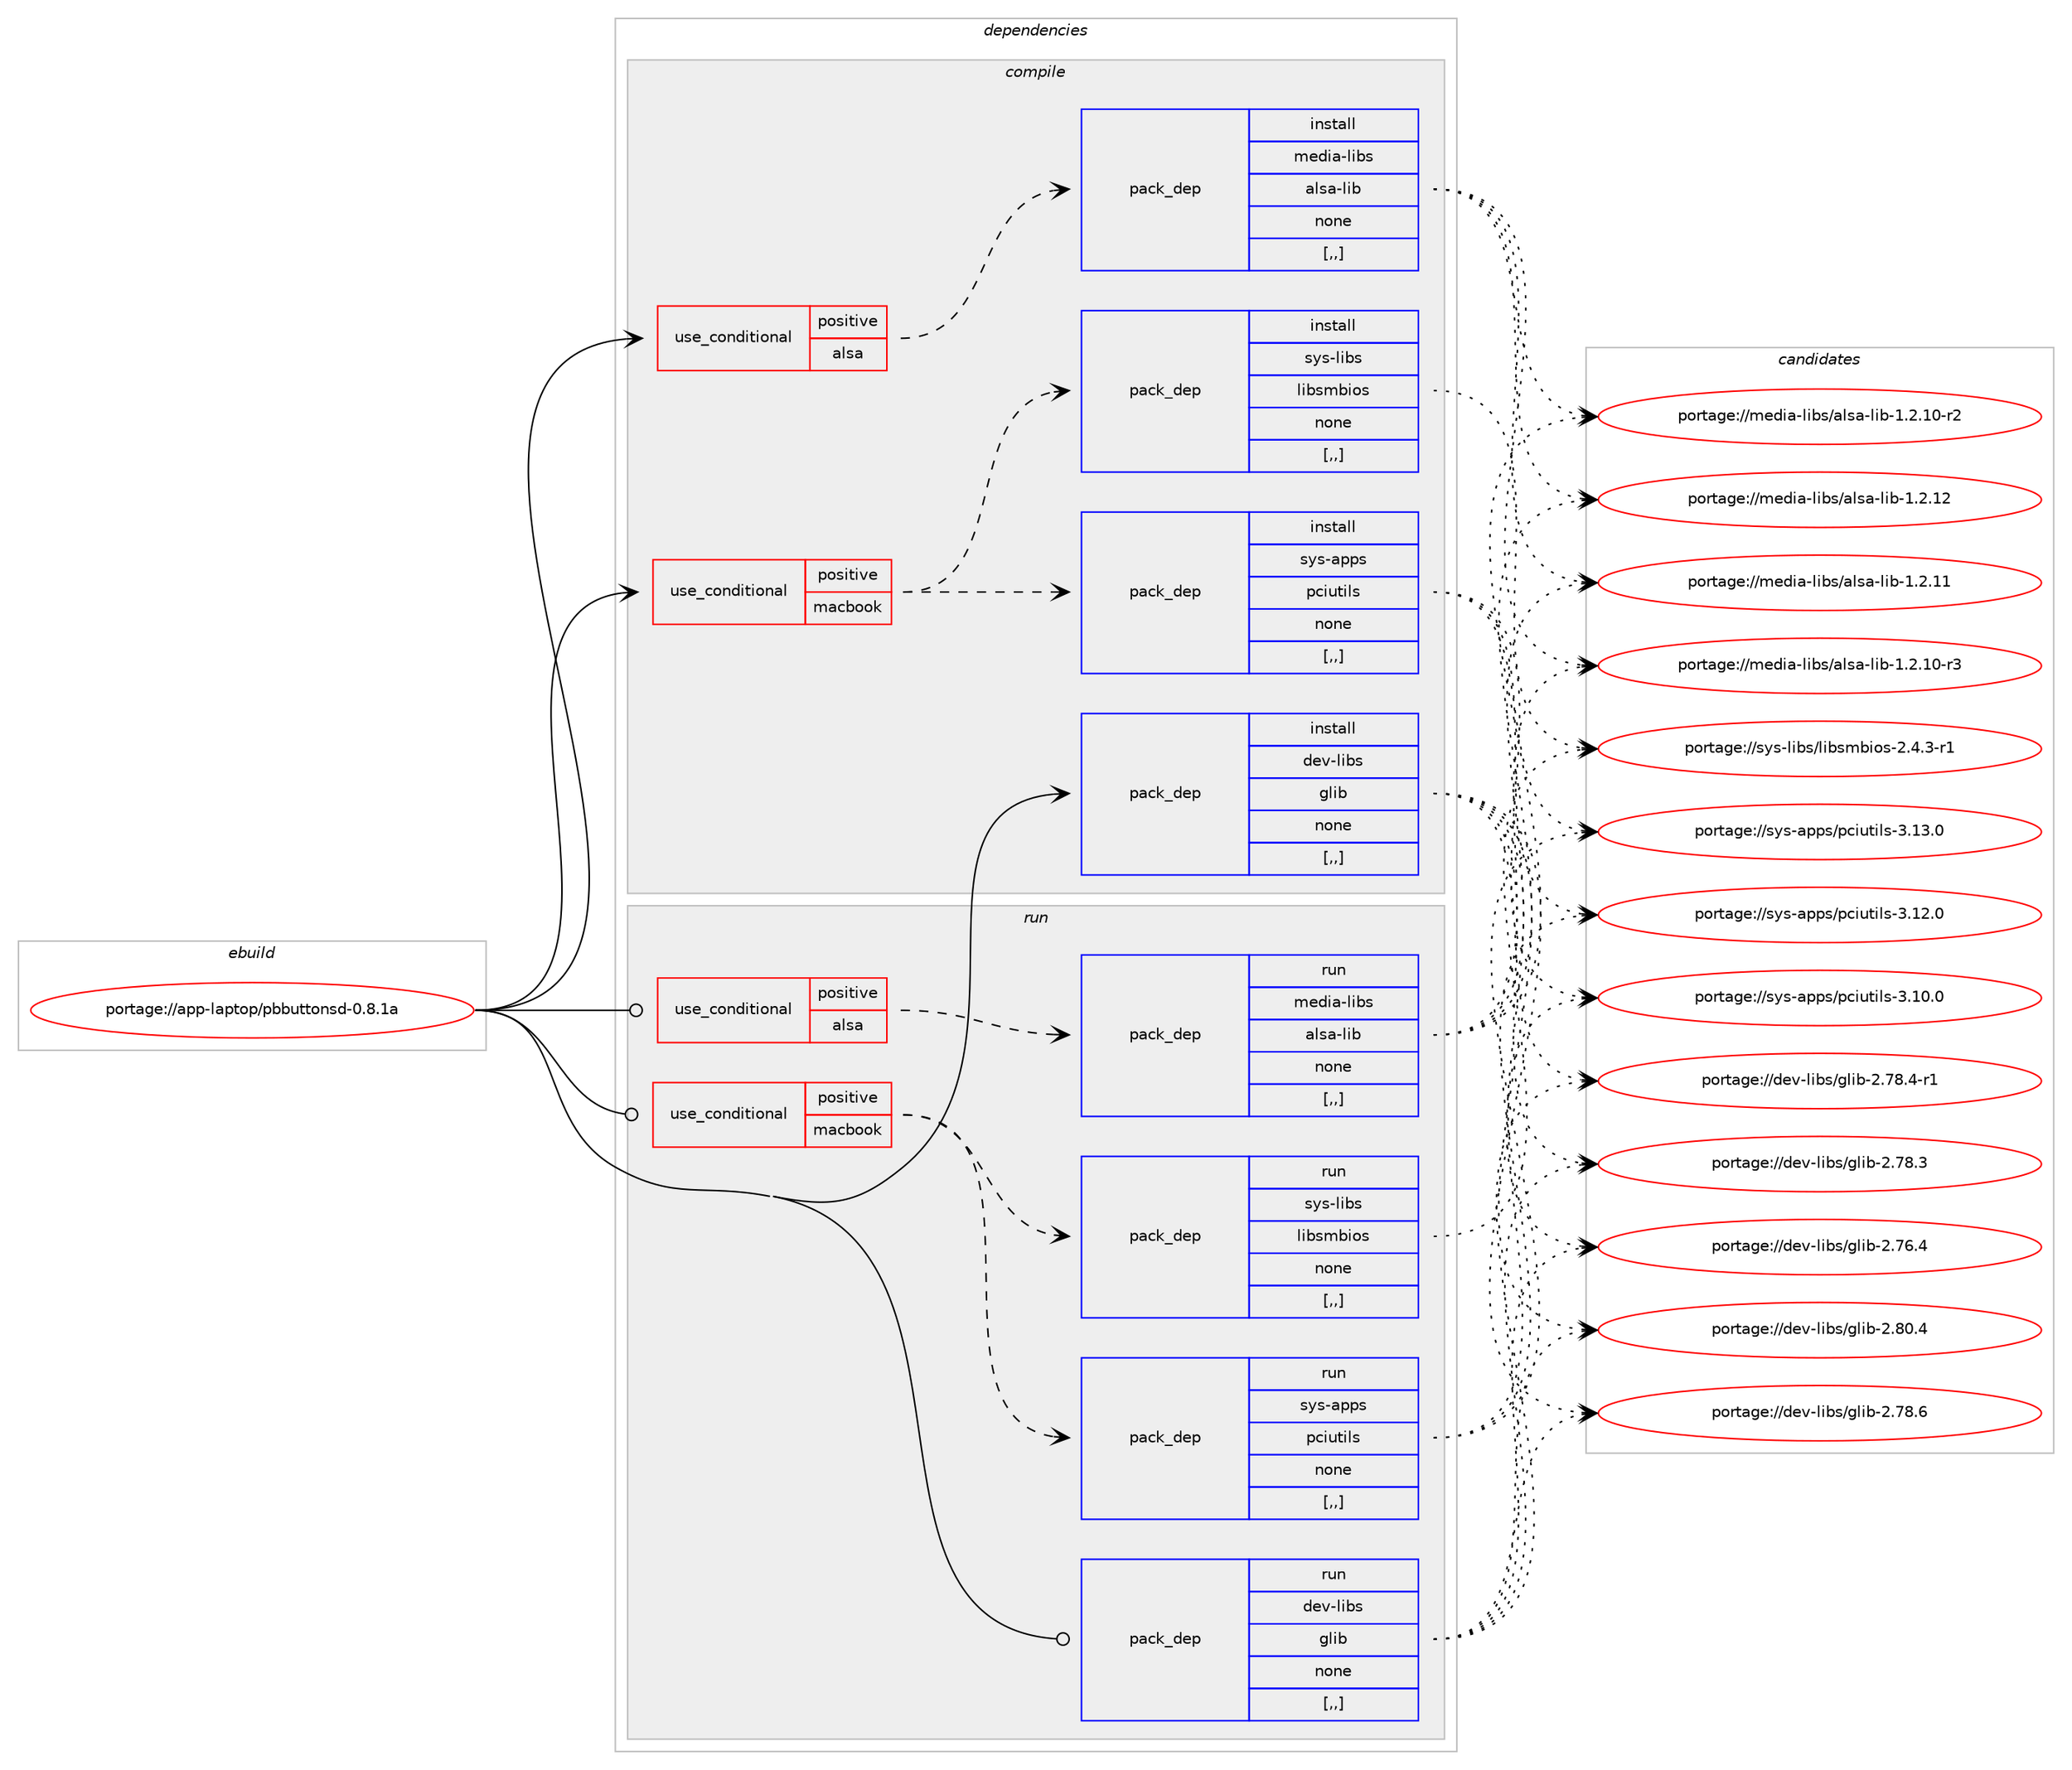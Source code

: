 digraph prolog {

# *************
# Graph options
# *************

newrank=true;
concentrate=true;
compound=true;
graph [rankdir=LR,fontname=Helvetica,fontsize=10,ranksep=1.5];#, ranksep=2.5, nodesep=0.2];
edge  [arrowhead=vee];
node  [fontname=Helvetica,fontsize=10];

# **********
# The ebuild
# **********

subgraph cluster_leftcol {
color=gray;
label=<<i>ebuild</i>>;
id [label="portage://app-laptop/pbbuttonsd-0.8.1a", color=red, width=4, href="../app-laptop/pbbuttonsd-0.8.1a.svg"];
}

# ****************
# The dependencies
# ****************

subgraph cluster_midcol {
color=gray;
label=<<i>dependencies</i>>;
subgraph cluster_compile {
fillcolor="#eeeeee";
style=filled;
label=<<i>compile</i>>;
subgraph cond141220 {
dependency532704 [label=<<TABLE BORDER="0" CELLBORDER="1" CELLSPACING="0" CELLPADDING="4"><TR><TD ROWSPAN="3" CELLPADDING="10">use_conditional</TD></TR><TR><TD>positive</TD></TR><TR><TD>alsa</TD></TR></TABLE>>, shape=none, color=red];
subgraph pack387501 {
dependency532705 [label=<<TABLE BORDER="0" CELLBORDER="1" CELLSPACING="0" CELLPADDING="4" WIDTH="220"><TR><TD ROWSPAN="6" CELLPADDING="30">pack_dep</TD></TR><TR><TD WIDTH="110">install</TD></TR><TR><TD>media-libs</TD></TR><TR><TD>alsa-lib</TD></TR><TR><TD>none</TD></TR><TR><TD>[,,]</TD></TR></TABLE>>, shape=none, color=blue];
}
dependency532704:e -> dependency532705:w [weight=20,style="dashed",arrowhead="vee"];
}
id:e -> dependency532704:w [weight=20,style="solid",arrowhead="vee"];
subgraph cond141221 {
dependency532706 [label=<<TABLE BORDER="0" CELLBORDER="1" CELLSPACING="0" CELLPADDING="4"><TR><TD ROWSPAN="3" CELLPADDING="10">use_conditional</TD></TR><TR><TD>positive</TD></TR><TR><TD>macbook</TD></TR></TABLE>>, shape=none, color=red];
subgraph pack387502 {
dependency532707 [label=<<TABLE BORDER="0" CELLBORDER="1" CELLSPACING="0" CELLPADDING="4" WIDTH="220"><TR><TD ROWSPAN="6" CELLPADDING="30">pack_dep</TD></TR><TR><TD WIDTH="110">install</TD></TR><TR><TD>sys-apps</TD></TR><TR><TD>pciutils</TD></TR><TR><TD>none</TD></TR><TR><TD>[,,]</TD></TR></TABLE>>, shape=none, color=blue];
}
dependency532706:e -> dependency532707:w [weight=20,style="dashed",arrowhead="vee"];
subgraph pack387503 {
dependency532708 [label=<<TABLE BORDER="0" CELLBORDER="1" CELLSPACING="0" CELLPADDING="4" WIDTH="220"><TR><TD ROWSPAN="6" CELLPADDING="30">pack_dep</TD></TR><TR><TD WIDTH="110">install</TD></TR><TR><TD>sys-libs</TD></TR><TR><TD>libsmbios</TD></TR><TR><TD>none</TD></TR><TR><TD>[,,]</TD></TR></TABLE>>, shape=none, color=blue];
}
dependency532706:e -> dependency532708:w [weight=20,style="dashed",arrowhead="vee"];
}
id:e -> dependency532706:w [weight=20,style="solid",arrowhead="vee"];
subgraph pack387504 {
dependency532709 [label=<<TABLE BORDER="0" CELLBORDER="1" CELLSPACING="0" CELLPADDING="4" WIDTH="220"><TR><TD ROWSPAN="6" CELLPADDING="30">pack_dep</TD></TR><TR><TD WIDTH="110">install</TD></TR><TR><TD>dev-libs</TD></TR><TR><TD>glib</TD></TR><TR><TD>none</TD></TR><TR><TD>[,,]</TD></TR></TABLE>>, shape=none, color=blue];
}
id:e -> dependency532709:w [weight=20,style="solid",arrowhead="vee"];
}
subgraph cluster_compileandrun {
fillcolor="#eeeeee";
style=filled;
label=<<i>compile and run</i>>;
}
subgraph cluster_run {
fillcolor="#eeeeee";
style=filled;
label=<<i>run</i>>;
subgraph cond141222 {
dependency532710 [label=<<TABLE BORDER="0" CELLBORDER="1" CELLSPACING="0" CELLPADDING="4"><TR><TD ROWSPAN="3" CELLPADDING="10">use_conditional</TD></TR><TR><TD>positive</TD></TR><TR><TD>alsa</TD></TR></TABLE>>, shape=none, color=red];
subgraph pack387505 {
dependency532711 [label=<<TABLE BORDER="0" CELLBORDER="1" CELLSPACING="0" CELLPADDING="4" WIDTH="220"><TR><TD ROWSPAN="6" CELLPADDING="30">pack_dep</TD></TR><TR><TD WIDTH="110">run</TD></TR><TR><TD>media-libs</TD></TR><TR><TD>alsa-lib</TD></TR><TR><TD>none</TD></TR><TR><TD>[,,]</TD></TR></TABLE>>, shape=none, color=blue];
}
dependency532710:e -> dependency532711:w [weight=20,style="dashed",arrowhead="vee"];
}
id:e -> dependency532710:w [weight=20,style="solid",arrowhead="odot"];
subgraph cond141223 {
dependency532712 [label=<<TABLE BORDER="0" CELLBORDER="1" CELLSPACING="0" CELLPADDING="4"><TR><TD ROWSPAN="3" CELLPADDING="10">use_conditional</TD></TR><TR><TD>positive</TD></TR><TR><TD>macbook</TD></TR></TABLE>>, shape=none, color=red];
subgraph pack387506 {
dependency532713 [label=<<TABLE BORDER="0" CELLBORDER="1" CELLSPACING="0" CELLPADDING="4" WIDTH="220"><TR><TD ROWSPAN="6" CELLPADDING="30">pack_dep</TD></TR><TR><TD WIDTH="110">run</TD></TR><TR><TD>sys-apps</TD></TR><TR><TD>pciutils</TD></TR><TR><TD>none</TD></TR><TR><TD>[,,]</TD></TR></TABLE>>, shape=none, color=blue];
}
dependency532712:e -> dependency532713:w [weight=20,style="dashed",arrowhead="vee"];
subgraph pack387507 {
dependency532714 [label=<<TABLE BORDER="0" CELLBORDER="1" CELLSPACING="0" CELLPADDING="4" WIDTH="220"><TR><TD ROWSPAN="6" CELLPADDING="30">pack_dep</TD></TR><TR><TD WIDTH="110">run</TD></TR><TR><TD>sys-libs</TD></TR><TR><TD>libsmbios</TD></TR><TR><TD>none</TD></TR><TR><TD>[,,]</TD></TR></TABLE>>, shape=none, color=blue];
}
dependency532712:e -> dependency532714:w [weight=20,style="dashed",arrowhead="vee"];
}
id:e -> dependency532712:w [weight=20,style="solid",arrowhead="odot"];
subgraph pack387508 {
dependency532715 [label=<<TABLE BORDER="0" CELLBORDER="1" CELLSPACING="0" CELLPADDING="4" WIDTH="220"><TR><TD ROWSPAN="6" CELLPADDING="30">pack_dep</TD></TR><TR><TD WIDTH="110">run</TD></TR><TR><TD>dev-libs</TD></TR><TR><TD>glib</TD></TR><TR><TD>none</TD></TR><TR><TD>[,,]</TD></TR></TABLE>>, shape=none, color=blue];
}
id:e -> dependency532715:w [weight=20,style="solid",arrowhead="odot"];
}
}

# **************
# The candidates
# **************

subgraph cluster_choices {
rank=same;
color=gray;
label=<<i>candidates</i>>;

subgraph choice387501 {
color=black;
nodesep=1;
choice109101100105974510810598115479710811597451081059845494650464950 [label="portage://media-libs/alsa-lib-1.2.12", color=red, width=4,href="../media-libs/alsa-lib-1.2.12.svg"];
choice109101100105974510810598115479710811597451081059845494650464949 [label="portage://media-libs/alsa-lib-1.2.11", color=red, width=4,href="../media-libs/alsa-lib-1.2.11.svg"];
choice1091011001059745108105981154797108115974510810598454946504649484511451 [label="portage://media-libs/alsa-lib-1.2.10-r3", color=red, width=4,href="../media-libs/alsa-lib-1.2.10-r3.svg"];
choice1091011001059745108105981154797108115974510810598454946504649484511450 [label="portage://media-libs/alsa-lib-1.2.10-r2", color=red, width=4,href="../media-libs/alsa-lib-1.2.10-r2.svg"];
dependency532705:e -> choice109101100105974510810598115479710811597451081059845494650464950:w [style=dotted,weight="100"];
dependency532705:e -> choice109101100105974510810598115479710811597451081059845494650464949:w [style=dotted,weight="100"];
dependency532705:e -> choice1091011001059745108105981154797108115974510810598454946504649484511451:w [style=dotted,weight="100"];
dependency532705:e -> choice1091011001059745108105981154797108115974510810598454946504649484511450:w [style=dotted,weight="100"];
}
subgraph choice387502 {
color=black;
nodesep=1;
choice1151211154597112112115471129910511711610510811545514649514648 [label="portage://sys-apps/pciutils-3.13.0", color=red, width=4,href="../sys-apps/pciutils-3.13.0.svg"];
choice1151211154597112112115471129910511711610510811545514649504648 [label="portage://sys-apps/pciutils-3.12.0", color=red, width=4,href="../sys-apps/pciutils-3.12.0.svg"];
choice1151211154597112112115471129910511711610510811545514649484648 [label="portage://sys-apps/pciutils-3.10.0", color=red, width=4,href="../sys-apps/pciutils-3.10.0.svg"];
dependency532707:e -> choice1151211154597112112115471129910511711610510811545514649514648:w [style=dotted,weight="100"];
dependency532707:e -> choice1151211154597112112115471129910511711610510811545514649504648:w [style=dotted,weight="100"];
dependency532707:e -> choice1151211154597112112115471129910511711610510811545514649484648:w [style=dotted,weight="100"];
}
subgraph choice387503 {
color=black;
nodesep=1;
choice11512111545108105981154710810598115109981051111154550465246514511449 [label="portage://sys-libs/libsmbios-2.4.3-r1", color=red, width=4,href="../sys-libs/libsmbios-2.4.3-r1.svg"];
dependency532708:e -> choice11512111545108105981154710810598115109981051111154550465246514511449:w [style=dotted,weight="100"];
}
subgraph choice387504 {
color=black;
nodesep=1;
choice1001011184510810598115471031081059845504656484652 [label="portage://dev-libs/glib-2.80.4", color=red, width=4,href="../dev-libs/glib-2.80.4.svg"];
choice1001011184510810598115471031081059845504655564654 [label="portage://dev-libs/glib-2.78.6", color=red, width=4,href="../dev-libs/glib-2.78.6.svg"];
choice10010111845108105981154710310810598455046555646524511449 [label="portage://dev-libs/glib-2.78.4-r1", color=red, width=4,href="../dev-libs/glib-2.78.4-r1.svg"];
choice1001011184510810598115471031081059845504655564651 [label="portage://dev-libs/glib-2.78.3", color=red, width=4,href="../dev-libs/glib-2.78.3.svg"];
choice1001011184510810598115471031081059845504655544652 [label="portage://dev-libs/glib-2.76.4", color=red, width=4,href="../dev-libs/glib-2.76.4.svg"];
dependency532709:e -> choice1001011184510810598115471031081059845504656484652:w [style=dotted,weight="100"];
dependency532709:e -> choice1001011184510810598115471031081059845504655564654:w [style=dotted,weight="100"];
dependency532709:e -> choice10010111845108105981154710310810598455046555646524511449:w [style=dotted,weight="100"];
dependency532709:e -> choice1001011184510810598115471031081059845504655564651:w [style=dotted,weight="100"];
dependency532709:e -> choice1001011184510810598115471031081059845504655544652:w [style=dotted,weight="100"];
}
subgraph choice387505 {
color=black;
nodesep=1;
choice109101100105974510810598115479710811597451081059845494650464950 [label="portage://media-libs/alsa-lib-1.2.12", color=red, width=4,href="../media-libs/alsa-lib-1.2.12.svg"];
choice109101100105974510810598115479710811597451081059845494650464949 [label="portage://media-libs/alsa-lib-1.2.11", color=red, width=4,href="../media-libs/alsa-lib-1.2.11.svg"];
choice1091011001059745108105981154797108115974510810598454946504649484511451 [label="portage://media-libs/alsa-lib-1.2.10-r3", color=red, width=4,href="../media-libs/alsa-lib-1.2.10-r3.svg"];
choice1091011001059745108105981154797108115974510810598454946504649484511450 [label="portage://media-libs/alsa-lib-1.2.10-r2", color=red, width=4,href="../media-libs/alsa-lib-1.2.10-r2.svg"];
dependency532711:e -> choice109101100105974510810598115479710811597451081059845494650464950:w [style=dotted,weight="100"];
dependency532711:e -> choice109101100105974510810598115479710811597451081059845494650464949:w [style=dotted,weight="100"];
dependency532711:e -> choice1091011001059745108105981154797108115974510810598454946504649484511451:w [style=dotted,weight="100"];
dependency532711:e -> choice1091011001059745108105981154797108115974510810598454946504649484511450:w [style=dotted,weight="100"];
}
subgraph choice387506 {
color=black;
nodesep=1;
choice1151211154597112112115471129910511711610510811545514649514648 [label="portage://sys-apps/pciutils-3.13.0", color=red, width=4,href="../sys-apps/pciutils-3.13.0.svg"];
choice1151211154597112112115471129910511711610510811545514649504648 [label="portage://sys-apps/pciutils-3.12.0", color=red, width=4,href="../sys-apps/pciutils-3.12.0.svg"];
choice1151211154597112112115471129910511711610510811545514649484648 [label="portage://sys-apps/pciutils-3.10.0", color=red, width=4,href="../sys-apps/pciutils-3.10.0.svg"];
dependency532713:e -> choice1151211154597112112115471129910511711610510811545514649514648:w [style=dotted,weight="100"];
dependency532713:e -> choice1151211154597112112115471129910511711610510811545514649504648:w [style=dotted,weight="100"];
dependency532713:e -> choice1151211154597112112115471129910511711610510811545514649484648:w [style=dotted,weight="100"];
}
subgraph choice387507 {
color=black;
nodesep=1;
choice11512111545108105981154710810598115109981051111154550465246514511449 [label="portage://sys-libs/libsmbios-2.4.3-r1", color=red, width=4,href="../sys-libs/libsmbios-2.4.3-r1.svg"];
dependency532714:e -> choice11512111545108105981154710810598115109981051111154550465246514511449:w [style=dotted,weight="100"];
}
subgraph choice387508 {
color=black;
nodesep=1;
choice1001011184510810598115471031081059845504656484652 [label="portage://dev-libs/glib-2.80.4", color=red, width=4,href="../dev-libs/glib-2.80.4.svg"];
choice1001011184510810598115471031081059845504655564654 [label="portage://dev-libs/glib-2.78.6", color=red, width=4,href="../dev-libs/glib-2.78.6.svg"];
choice10010111845108105981154710310810598455046555646524511449 [label="portage://dev-libs/glib-2.78.4-r1", color=red, width=4,href="../dev-libs/glib-2.78.4-r1.svg"];
choice1001011184510810598115471031081059845504655564651 [label="portage://dev-libs/glib-2.78.3", color=red, width=4,href="../dev-libs/glib-2.78.3.svg"];
choice1001011184510810598115471031081059845504655544652 [label="portage://dev-libs/glib-2.76.4", color=red, width=4,href="../dev-libs/glib-2.76.4.svg"];
dependency532715:e -> choice1001011184510810598115471031081059845504656484652:w [style=dotted,weight="100"];
dependency532715:e -> choice1001011184510810598115471031081059845504655564654:w [style=dotted,weight="100"];
dependency532715:e -> choice10010111845108105981154710310810598455046555646524511449:w [style=dotted,weight="100"];
dependency532715:e -> choice1001011184510810598115471031081059845504655564651:w [style=dotted,weight="100"];
dependency532715:e -> choice1001011184510810598115471031081059845504655544652:w [style=dotted,weight="100"];
}
}

}
